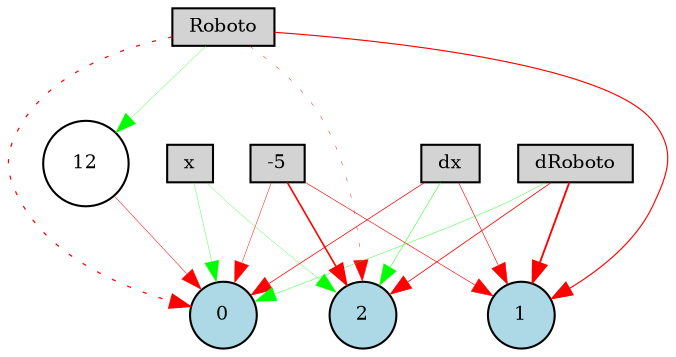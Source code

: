 digraph {
	node [fontsize=9 height=0.2 shape=circle width=0.2]
	x [fillcolor=lightgray shape=box style=filled]
	dx [fillcolor=lightgray shape=box style=filled]
	Roboto [fillcolor=lightgray shape=box style=filled]
	dRoboto [fillcolor=lightgray shape=box style=filled]
	-5 [fillcolor=lightgray shape=box style=filled]
	0 [fillcolor=lightblue style=filled]
	1 [fillcolor=lightblue style=filled]
	2 [fillcolor=lightblue style=filled]
	12 [fillcolor=white style=filled]
	x -> 0 [color=green penwidth=0.15224479259895152 style=solid]
	x -> 2 [color=green penwidth=0.13265708272231663 style=solid]
	dx -> 0 [color=red penwidth=0.3588588608056781 style=solid]
	dx -> 1 [color=red penwidth=0.2956110687492295 style=solid]
	dx -> 2 [color=green penwidth=0.2190042359157876 style=solid]
	Roboto -> 0 [color=red penwidth=0.5887780525710298 style=dotted]
	Roboto -> 1 [color=red penwidth=0.5511747648605189 style=solid]
	Roboto -> 2 [color=red penwidth=0.20495374127852783 style=dotted]
	dRoboto -> 0 [color=green penwidth=0.18031732343187992 style=solid]
	dRoboto -> 1 [color=red penwidth=0.8859445590236045 style=solid]
	dRoboto -> 2 [color=red penwidth=0.39340047318725346 style=solid]
	-5 -> 0 [color=red penwidth=0.21874156440481013 style=solid]
	-5 -> 1 [color=red penwidth=0.29729826231858986 style=solid]
	-5 -> 2 [color=red penwidth=0.7704585965060428 style=solid]
	Roboto -> 12 [color=green penwidth=0.1422802800918581 style=solid]
	12 -> 0 [color=red penwidth=0.23436395087004544 style=solid]
}
